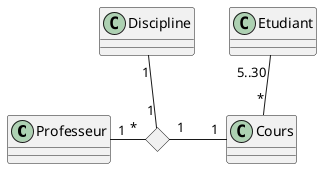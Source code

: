 @startuml classes_2

class Professeur

class Discipline

class Cours

class Etudiant

<> pdc

Professeur "1" -right- "*" pdc
Discipline "1" -down- "1" pdc
pdc "1" -right- "1" Cours
Etudiant "5..30" -- "*" Cours

@enduml